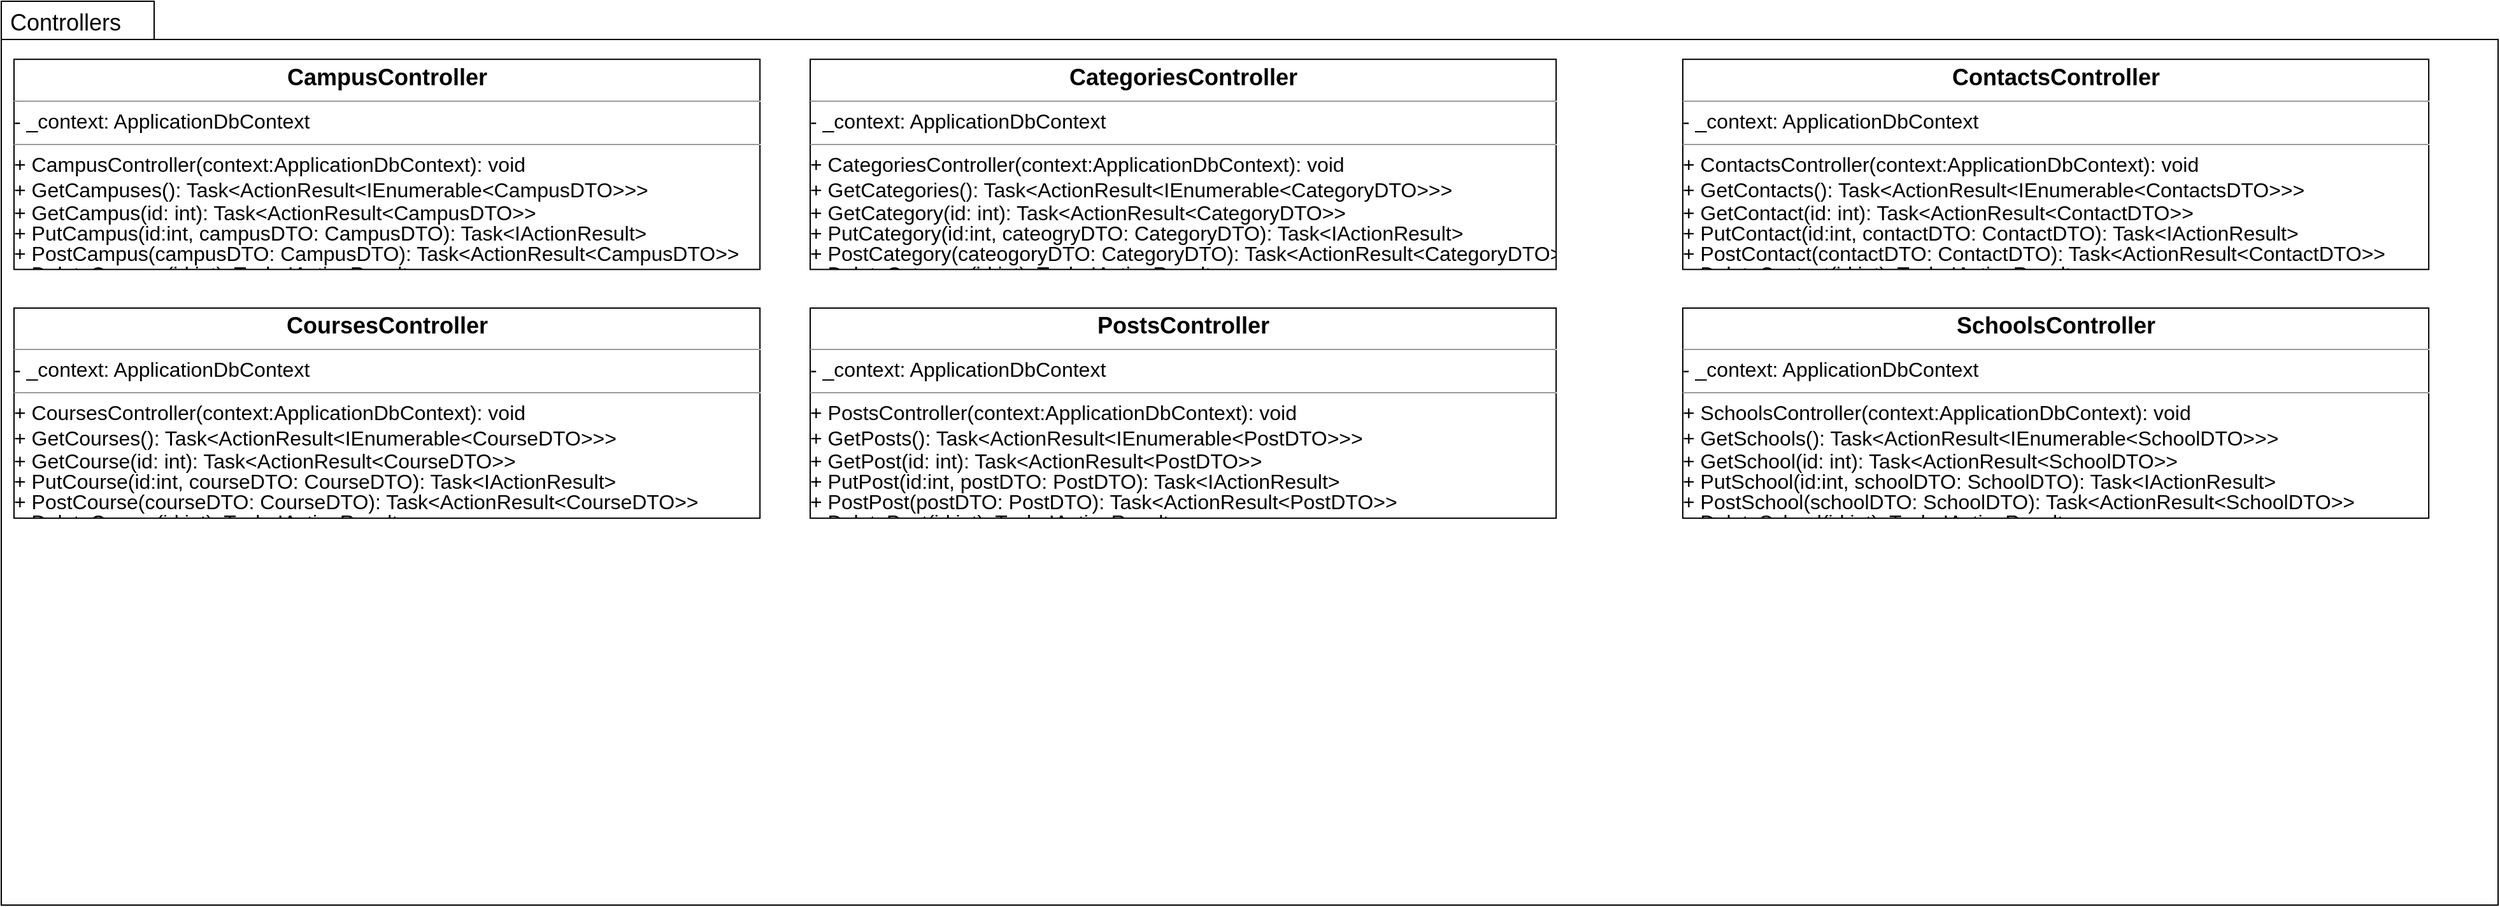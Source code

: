 <mxfile version="17.2.4" type="github">
  <diagram id="C5RBs43oDa-KdzZeNtuy" name="Page-1">
    <mxGraphModel dx="2808" dy="3172" grid="1" gridSize="10" guides="1" tooltips="1" connect="1" arrows="1" fold="1" page="1" pageScale="1" pageWidth="827" pageHeight="1169" math="0" shadow="0">
      <root>
        <mxCell id="WIyWlLk6GJQsqaUBKTNV-0" />
        <mxCell id="WIyWlLk6GJQsqaUBKTNV-1" parent="WIyWlLk6GJQsqaUBKTNV-0" />
        <mxCell id="4j7_rOV1OPiqbK45I4t4-2" value="" style="group" vertex="1" connectable="0" parent="WIyWlLk6GJQsqaUBKTNV-1">
          <mxGeometry x="20" y="30" width="1960" height="710" as="geometry" />
        </mxCell>
        <mxCell id="4j7_rOV1OPiqbK45I4t4-0" value="" style="shape=folder;fontStyle=1;spacingTop=10;tabWidth=120;tabHeight=30;tabPosition=left;html=1;" vertex="1" parent="4j7_rOV1OPiqbK45I4t4-2">
          <mxGeometry width="1960" height="710" as="geometry" />
        </mxCell>
        <mxCell id="4j7_rOV1OPiqbK45I4t4-1" value="&lt;font style=&quot;font-size: 18px&quot;&gt;Controllers&lt;/font&gt;" style="text;html=1;align=center;verticalAlign=middle;resizable=0;points=[];autosize=1;strokeColor=none;fillColor=none;" vertex="1" parent="4j7_rOV1OPiqbK45I4t4-2">
          <mxGeometry y="6.514" width="100" height="20" as="geometry" />
        </mxCell>
        <mxCell id="4j7_rOV1OPiqbK45I4t4-3" value="&lt;p style=&quot;margin: 0px ; margin-top: 4px ; text-align: center&quot;&gt;&lt;b&gt;&lt;font style=&quot;font-size: 18px&quot;&gt;CampusController&lt;/font&gt;&lt;/b&gt;&lt;/p&gt;&lt;hr size=&quot;1&quot;&gt;&lt;font size=&quot;3&quot;&gt;- _context: ApplicationDbContext&lt;/font&gt;&lt;div style=&quot;height: 2px&quot;&gt;&lt;/div&gt;&lt;hr size=&quot;1&quot;&gt;&lt;div style=&quot;height: 2px&quot;&gt;&lt;font size=&quot;3&quot;&gt;+ CampusController(context:ApplicationDbContext): void&lt;/font&gt;&lt;/div&gt;&lt;div style=&quot;height: 2px&quot;&gt;&lt;font size=&quot;3&quot;&gt;&lt;br&gt;&lt;/font&gt;&lt;/div&gt;&lt;div style=&quot;height: 2px&quot;&gt;&lt;font size=&quot;3&quot;&gt;&lt;br&gt;&lt;/font&gt;&lt;/div&gt;&lt;div style=&quot;height: 2px&quot;&gt;&lt;font size=&quot;3&quot;&gt;&lt;br&gt;&lt;/font&gt;&lt;/div&gt;&lt;div style=&quot;height: 2px&quot;&gt;&lt;font size=&quot;3&quot;&gt;&lt;br&gt;&lt;/font&gt;&lt;/div&gt;&lt;div style=&quot;height: 2px&quot;&gt;&lt;font size=&quot;3&quot;&gt;&lt;br&gt;&lt;/font&gt;&lt;/div&gt;&lt;div style=&quot;height: 2px&quot;&gt;&lt;font size=&quot;3&quot;&gt;&lt;br&gt;&lt;/font&gt;&lt;/div&gt;&lt;div style=&quot;height: 2px&quot;&gt;&lt;font size=&quot;3&quot;&gt;&lt;br&gt;&lt;/font&gt;&lt;/div&gt;&lt;div style=&quot;height: 2px&quot;&gt;&lt;font size=&quot;3&quot;&gt;&lt;br&gt;&lt;/font&gt;&lt;/div&gt;&lt;div style=&quot;height: 2px&quot;&gt;&lt;font size=&quot;3&quot;&gt;&lt;br&gt;&lt;/font&gt;&lt;/div&gt;&lt;div style=&quot;height: 2px&quot;&gt;&lt;font size=&quot;3&quot;&gt;+ GetCampuses(): Task&amp;lt;ActionResult&amp;lt;IEnumerable&amp;lt;CampusDTO&amp;gt;&amp;gt;&amp;gt;&lt;/font&gt;&lt;/div&gt;&lt;div style=&quot;height: 2px&quot;&gt;&lt;font size=&quot;3&quot;&gt;&lt;br&gt;&lt;/font&gt;&lt;/div&gt;&lt;div style=&quot;height: 2px&quot;&gt;&lt;font size=&quot;3&quot;&gt;&lt;br&gt;&lt;/font&gt;&lt;/div&gt;&lt;div style=&quot;height: 2px&quot;&gt;&lt;font size=&quot;3&quot;&gt;&lt;br&gt;&lt;/font&gt;&lt;/div&gt;&lt;div style=&quot;height: 2px&quot;&gt;&lt;font size=&quot;3&quot;&gt;&lt;br&gt;&lt;/font&gt;&lt;/div&gt;&lt;div style=&quot;height: 2px&quot;&gt;&lt;font size=&quot;3&quot;&gt;&lt;br&gt;&lt;/font&gt;&lt;/div&gt;&lt;div style=&quot;height: 2px&quot;&gt;&lt;font size=&quot;3&quot;&gt;&lt;br&gt;&lt;/font&gt;&lt;/div&gt;&lt;div style=&quot;height: 2px&quot;&gt;&lt;font size=&quot;3&quot;&gt;&lt;br&gt;&lt;/font&gt;&lt;/div&gt;&lt;div style=&quot;height: 2px&quot;&gt;&lt;font size=&quot;3&quot;&gt;&lt;br&gt;&lt;/font&gt;&lt;/div&gt;&lt;div style=&quot;height: 2px&quot;&gt;&lt;font size=&quot;3&quot;&gt;+ GetCampus(id: int): Task&amp;lt;ActionResult&amp;lt;CampusDTO&amp;gt;&amp;gt;&lt;/font&gt;&lt;/div&gt;&lt;div style=&quot;height: 2px&quot;&gt;&lt;font size=&quot;3&quot;&gt;&lt;br&gt;&lt;/font&gt;&lt;/div&gt;&lt;div style=&quot;height: 2px&quot;&gt;&lt;font size=&quot;3&quot;&gt;&lt;br&gt;&lt;/font&gt;&lt;/div&gt;&lt;div style=&quot;height: 2px&quot;&gt;&lt;font size=&quot;3&quot;&gt;&lt;br&gt;&lt;/font&gt;&lt;/div&gt;&lt;div style=&quot;height: 2px&quot;&gt;&lt;font size=&quot;3&quot;&gt;&lt;br&gt;&lt;/font&gt;&lt;/div&gt;&lt;div style=&quot;height: 2px&quot;&gt;&lt;font size=&quot;3&quot;&gt;&lt;br&gt;&lt;/font&gt;&lt;/div&gt;&lt;div style=&quot;height: 2px&quot;&gt;&lt;font size=&quot;3&quot;&gt;&lt;br&gt;&lt;/font&gt;&lt;/div&gt;&lt;div style=&quot;height: 2px&quot;&gt;&lt;font size=&quot;3&quot;&gt;&lt;br&gt;&lt;/font&gt;&lt;/div&gt;&lt;div style=&quot;height: 2px&quot;&gt;&lt;font size=&quot;3&quot;&gt;+ PutCampus(id:int, campusDTO: CampusDTO): Task&amp;lt;IActionResult&amp;gt;&lt;/font&gt;&lt;/div&gt;&lt;div style=&quot;height: 2px&quot;&gt;&lt;font size=&quot;3&quot;&gt;&lt;br&gt;&lt;/font&gt;&lt;/div&gt;&lt;div style=&quot;height: 2px&quot;&gt;&lt;font size=&quot;3&quot;&gt;&lt;br&gt;&lt;/font&gt;&lt;/div&gt;&lt;div style=&quot;height: 2px&quot;&gt;&lt;font size=&quot;3&quot;&gt;&lt;br&gt;&lt;/font&gt;&lt;/div&gt;&lt;div style=&quot;height: 2px&quot;&gt;&lt;font size=&quot;3&quot;&gt;&lt;br&gt;&lt;/font&gt;&lt;/div&gt;&lt;div style=&quot;height: 2px&quot;&gt;&lt;font size=&quot;3&quot;&gt;&lt;br&gt;&lt;/font&gt;&lt;/div&gt;&lt;div style=&quot;height: 2px&quot;&gt;&lt;font size=&quot;3&quot;&gt;&lt;br&gt;&lt;/font&gt;&lt;/div&gt;&lt;div style=&quot;height: 2px&quot;&gt;&lt;font size=&quot;3&quot;&gt;&lt;br&gt;&lt;/font&gt;&lt;/div&gt;&lt;div style=&quot;height: 2px&quot;&gt;&lt;font size=&quot;3&quot;&gt;+ PostCampus(campusDTO: CampusDTO): Task&amp;lt;ActionResult&amp;lt;CampusDTO&amp;gt;&amp;gt;&lt;/font&gt;&lt;/div&gt;&lt;div style=&quot;height: 2px&quot;&gt;&lt;font size=&quot;3&quot;&gt;&lt;br&gt;&lt;/font&gt;&lt;/div&gt;&lt;div style=&quot;height: 2px&quot;&gt;&lt;font size=&quot;3&quot;&gt;&lt;br&gt;&lt;/font&gt;&lt;/div&gt;&lt;div style=&quot;height: 2px&quot;&gt;&lt;font size=&quot;3&quot;&gt;&lt;br&gt;&lt;/font&gt;&lt;/div&gt;&lt;div style=&quot;height: 2px&quot;&gt;&lt;font size=&quot;3&quot;&gt;&lt;br&gt;&lt;/font&gt;&lt;/div&gt;&lt;div style=&quot;height: 2px&quot;&gt;&lt;font size=&quot;3&quot;&gt;&lt;br&gt;&lt;/font&gt;&lt;/div&gt;&lt;div style=&quot;height: 2px&quot;&gt;&lt;font size=&quot;3&quot;&gt;&lt;br&gt;&lt;/font&gt;&lt;/div&gt;&lt;div style=&quot;height: 2px&quot;&gt;&lt;font size=&quot;3&quot;&gt;&lt;br&gt;&lt;/font&gt;&lt;/div&gt;&lt;div style=&quot;height: 2px&quot;&gt;&lt;font size=&quot;3&quot;&gt;+ DeleteCampus(id:int): Task&amp;lt;IActionResult&amp;gt;&lt;/font&gt;&lt;/div&gt;&lt;div style=&quot;height: 2px&quot;&gt;&lt;font size=&quot;3&quot;&gt;&lt;br&gt;&lt;/font&gt;&lt;/div&gt;&lt;div style=&quot;height: 2px&quot;&gt;&lt;font size=&quot;3&quot;&gt;&lt;br&gt;&lt;/font&gt;&lt;/div&gt;&lt;div style=&quot;height: 2px&quot;&gt;&lt;font size=&quot;3&quot;&gt;&lt;br&gt;&lt;/font&gt;&lt;/div&gt;&lt;div style=&quot;height: 2px&quot;&gt;&lt;font size=&quot;3&quot;&gt;&lt;br&gt;&lt;/font&gt;&lt;/div&gt;&lt;div style=&quot;height: 2px&quot;&gt;&lt;font size=&quot;3&quot;&gt;&lt;br&gt;&lt;/font&gt;&lt;/div&gt;&lt;div style=&quot;height: 2px&quot;&gt;&lt;font size=&quot;3&quot;&gt;&lt;br&gt;&lt;/font&gt;&lt;/div&gt;&lt;div style=&quot;height: 2px&quot;&gt;&lt;font size=&quot;3&quot;&gt;&lt;br&gt;&lt;/font&gt;&lt;/div&gt;&lt;div style=&quot;height: 2px&quot;&gt;&lt;font size=&quot;3&quot;&gt;&lt;br&gt;&lt;/font&gt;&lt;/div&gt;&lt;div style=&quot;height: 2px&quot;&gt;&lt;font size=&quot;3&quot;&gt;- CampusExists(id: int): bool&lt;/font&gt;&lt;/div&gt;&lt;div style=&quot;height: 2px&quot;&gt;&lt;font size=&quot;3&quot;&gt;&lt;br&gt;&lt;/font&gt;&lt;/div&gt;&lt;div style=&quot;height: 2px&quot;&gt;&lt;font size=&quot;3&quot;&gt;&lt;br&gt;&lt;/font&gt;&lt;/div&gt;&lt;div style=&quot;height: 2px&quot;&gt;&lt;font size=&quot;3&quot;&gt;&lt;br&gt;&lt;/font&gt;&lt;/div&gt;&lt;div style=&quot;height: 2px&quot;&gt;&lt;br&gt;&lt;/div&gt;&lt;div style=&quot;height: 2px&quot;&gt;&lt;br&gt;&lt;/div&gt;&lt;div style=&quot;height: 2px&quot;&gt;&lt;br&gt;&lt;/div&gt;&lt;div style=&quot;height: 2px&quot;&gt;&lt;br&gt;&lt;/div&gt;&lt;div style=&quot;height: 2px&quot;&gt;&lt;br&gt;&lt;/div&gt;&lt;div style=&quot;height: 2px&quot;&gt;&lt;font size=&quot;3&quot;&gt;&lt;br&gt;&lt;/font&gt;&lt;/div&gt;&lt;div style=&quot;height: 2px&quot;&gt;&lt;font size=&quot;3&quot;&gt;- ItemtoDTO(campus: Campus): CampusDTO&lt;/font&gt;&lt;/div&gt;&lt;div style=&quot;height: 2px&quot;&gt;&lt;font size=&quot;3&quot;&gt;&lt;br&gt;&lt;/font&gt;&lt;/div&gt;&lt;div style=&quot;height: 2px&quot;&gt;&lt;font size=&quot;3&quot;&gt;&lt;br&gt;&lt;/font&gt;&lt;/div&gt;&lt;div style=&quot;height: 2px&quot;&gt;&lt;br&gt;&lt;/div&gt;" style="verticalAlign=top;align=left;overflow=fill;fontSize=12;fontFamily=Helvetica;html=1;" vertex="1" parent="4j7_rOV1OPiqbK45I4t4-2">
          <mxGeometry x="10" y="45.596" width="585.57" height="165.072" as="geometry" />
        </mxCell>
        <mxCell id="4j7_rOV1OPiqbK45I4t4-5" value="&lt;p style=&quot;margin: 0px ; margin-top: 4px ; text-align: center&quot;&gt;&lt;b&gt;&lt;font style=&quot;font-size: 18px&quot;&gt;CategoriesController&lt;/font&gt;&lt;/b&gt;&lt;/p&gt;&lt;hr size=&quot;1&quot;&gt;&lt;font size=&quot;3&quot;&gt;- _context: ApplicationDbContext&lt;/font&gt;&lt;div style=&quot;height: 2px&quot;&gt;&lt;/div&gt;&lt;hr size=&quot;1&quot;&gt;&lt;div style=&quot;height: 2px&quot;&gt;&lt;font size=&quot;3&quot;&gt;+ CategoriesController(context:ApplicationDbContext): void&lt;/font&gt;&lt;/div&gt;&lt;div style=&quot;height: 2px&quot;&gt;&lt;font size=&quot;3&quot;&gt;&lt;br&gt;&lt;/font&gt;&lt;/div&gt;&lt;div style=&quot;height: 2px&quot;&gt;&lt;font size=&quot;3&quot;&gt;&lt;br&gt;&lt;/font&gt;&lt;/div&gt;&lt;div style=&quot;height: 2px&quot;&gt;&lt;font size=&quot;3&quot;&gt;&lt;br&gt;&lt;/font&gt;&lt;/div&gt;&lt;div style=&quot;height: 2px&quot;&gt;&lt;font size=&quot;3&quot;&gt;&lt;br&gt;&lt;/font&gt;&lt;/div&gt;&lt;div style=&quot;height: 2px&quot;&gt;&lt;font size=&quot;3&quot;&gt;&lt;br&gt;&lt;/font&gt;&lt;/div&gt;&lt;div style=&quot;height: 2px&quot;&gt;&lt;font size=&quot;3&quot;&gt;&lt;br&gt;&lt;/font&gt;&lt;/div&gt;&lt;div style=&quot;height: 2px&quot;&gt;&lt;font size=&quot;3&quot;&gt;&lt;br&gt;&lt;/font&gt;&lt;/div&gt;&lt;div style=&quot;height: 2px&quot;&gt;&lt;font size=&quot;3&quot;&gt;&lt;br&gt;&lt;/font&gt;&lt;/div&gt;&lt;div style=&quot;height: 2px&quot;&gt;&lt;font size=&quot;3&quot;&gt;&lt;br&gt;&lt;/font&gt;&lt;/div&gt;&lt;div style=&quot;height: 2px&quot;&gt;&lt;font size=&quot;3&quot;&gt;+ GetCategories(): Task&amp;lt;ActionResult&amp;lt;IEnumerable&amp;lt;CategoryDTO&amp;gt;&amp;gt;&amp;gt;&lt;/font&gt;&lt;/div&gt;&lt;div style=&quot;height: 2px&quot;&gt;&lt;font size=&quot;3&quot;&gt;&lt;br&gt;&lt;/font&gt;&lt;/div&gt;&lt;div style=&quot;height: 2px&quot;&gt;&lt;font size=&quot;3&quot;&gt;&lt;br&gt;&lt;/font&gt;&lt;/div&gt;&lt;div style=&quot;height: 2px&quot;&gt;&lt;font size=&quot;3&quot;&gt;&lt;br&gt;&lt;/font&gt;&lt;/div&gt;&lt;div style=&quot;height: 2px&quot;&gt;&lt;font size=&quot;3&quot;&gt;&lt;br&gt;&lt;/font&gt;&lt;/div&gt;&lt;div style=&quot;height: 2px&quot;&gt;&lt;font size=&quot;3&quot;&gt;&lt;br&gt;&lt;/font&gt;&lt;/div&gt;&lt;div style=&quot;height: 2px&quot;&gt;&lt;font size=&quot;3&quot;&gt;&lt;br&gt;&lt;/font&gt;&lt;/div&gt;&lt;div style=&quot;height: 2px&quot;&gt;&lt;font size=&quot;3&quot;&gt;&lt;br&gt;&lt;/font&gt;&lt;/div&gt;&lt;div style=&quot;height: 2px&quot;&gt;&lt;font size=&quot;3&quot;&gt;&lt;br&gt;&lt;/font&gt;&lt;/div&gt;&lt;div style=&quot;height: 2px&quot;&gt;&lt;font size=&quot;3&quot;&gt;+ GetCategory(id: int): Task&amp;lt;ActionResult&amp;lt;CategoryDTO&amp;gt;&amp;gt;&lt;/font&gt;&lt;/div&gt;&lt;div style=&quot;height: 2px&quot;&gt;&lt;font size=&quot;3&quot;&gt;&lt;br&gt;&lt;/font&gt;&lt;/div&gt;&lt;div style=&quot;height: 2px&quot;&gt;&lt;font size=&quot;3&quot;&gt;&lt;br&gt;&lt;/font&gt;&lt;/div&gt;&lt;div style=&quot;height: 2px&quot;&gt;&lt;font size=&quot;3&quot;&gt;&lt;br&gt;&lt;/font&gt;&lt;/div&gt;&lt;div style=&quot;height: 2px&quot;&gt;&lt;font size=&quot;3&quot;&gt;&lt;br&gt;&lt;/font&gt;&lt;/div&gt;&lt;div style=&quot;height: 2px&quot;&gt;&lt;font size=&quot;3&quot;&gt;&lt;br&gt;&lt;/font&gt;&lt;/div&gt;&lt;div style=&quot;height: 2px&quot;&gt;&lt;font size=&quot;3&quot;&gt;&lt;br&gt;&lt;/font&gt;&lt;/div&gt;&lt;div style=&quot;height: 2px&quot;&gt;&lt;font size=&quot;3&quot;&gt;&lt;br&gt;&lt;/font&gt;&lt;/div&gt;&lt;div style=&quot;height: 2px&quot;&gt;&lt;font size=&quot;3&quot;&gt;+ PutCategory(id:int, cateogryDTO: CategoryDTO): Task&amp;lt;IActionResult&amp;gt;&lt;/font&gt;&lt;/div&gt;&lt;div style=&quot;height: 2px&quot;&gt;&lt;font size=&quot;3&quot;&gt;&lt;br&gt;&lt;/font&gt;&lt;/div&gt;&lt;div style=&quot;height: 2px&quot;&gt;&lt;font size=&quot;3&quot;&gt;&lt;br&gt;&lt;/font&gt;&lt;/div&gt;&lt;div style=&quot;height: 2px&quot;&gt;&lt;font size=&quot;3&quot;&gt;&lt;br&gt;&lt;/font&gt;&lt;/div&gt;&lt;div style=&quot;height: 2px&quot;&gt;&lt;font size=&quot;3&quot;&gt;&lt;br&gt;&lt;/font&gt;&lt;/div&gt;&lt;div style=&quot;height: 2px&quot;&gt;&lt;font size=&quot;3&quot;&gt;&lt;br&gt;&lt;/font&gt;&lt;/div&gt;&lt;div style=&quot;height: 2px&quot;&gt;&lt;font size=&quot;3&quot;&gt;&lt;br&gt;&lt;/font&gt;&lt;/div&gt;&lt;div style=&quot;height: 2px&quot;&gt;&lt;font size=&quot;3&quot;&gt;&lt;br&gt;&lt;/font&gt;&lt;/div&gt;&lt;div style=&quot;height: 2px&quot;&gt;&lt;font size=&quot;3&quot;&gt;+ PostCategory(cateogoryDTO: CategoryDTO): Task&amp;lt;ActionResult&amp;lt;CategoryDTO&amp;gt;&amp;gt;&lt;/font&gt;&lt;/div&gt;&lt;div style=&quot;height: 2px&quot;&gt;&lt;font size=&quot;3&quot;&gt;&lt;br&gt;&lt;/font&gt;&lt;/div&gt;&lt;div style=&quot;height: 2px&quot;&gt;&lt;font size=&quot;3&quot;&gt;&lt;br&gt;&lt;/font&gt;&lt;/div&gt;&lt;div style=&quot;height: 2px&quot;&gt;&lt;font size=&quot;3&quot;&gt;&lt;br&gt;&lt;/font&gt;&lt;/div&gt;&lt;div style=&quot;height: 2px&quot;&gt;&lt;font size=&quot;3&quot;&gt;&lt;br&gt;&lt;/font&gt;&lt;/div&gt;&lt;div style=&quot;height: 2px&quot;&gt;&lt;font size=&quot;3&quot;&gt;&lt;br&gt;&lt;/font&gt;&lt;/div&gt;&lt;div style=&quot;height: 2px&quot;&gt;&lt;font size=&quot;3&quot;&gt;&lt;br&gt;&lt;/font&gt;&lt;/div&gt;&lt;div style=&quot;height: 2px&quot;&gt;&lt;font size=&quot;3&quot;&gt;&lt;br&gt;&lt;/font&gt;&lt;/div&gt;&lt;div style=&quot;height: 2px&quot;&gt;&lt;font size=&quot;3&quot;&gt;+ DeleteCategory(id:int): Task&amp;lt;IActionResult&amp;gt;&lt;/font&gt;&lt;/div&gt;&lt;div style=&quot;height: 2px&quot;&gt;&lt;font size=&quot;3&quot;&gt;&lt;br&gt;&lt;/font&gt;&lt;/div&gt;&lt;div style=&quot;height: 2px&quot;&gt;&lt;font size=&quot;3&quot;&gt;&lt;br&gt;&lt;/font&gt;&lt;/div&gt;&lt;div style=&quot;height: 2px&quot;&gt;&lt;font size=&quot;3&quot;&gt;&lt;br&gt;&lt;/font&gt;&lt;/div&gt;&lt;div style=&quot;height: 2px&quot;&gt;&lt;font size=&quot;3&quot;&gt;&lt;br&gt;&lt;/font&gt;&lt;/div&gt;&lt;div style=&quot;height: 2px&quot;&gt;&lt;font size=&quot;3&quot;&gt;&lt;br&gt;&lt;/font&gt;&lt;/div&gt;&lt;div style=&quot;height: 2px&quot;&gt;&lt;font size=&quot;3&quot;&gt;&lt;br&gt;&lt;/font&gt;&lt;/div&gt;&lt;div style=&quot;height: 2px&quot;&gt;&lt;font size=&quot;3&quot;&gt;&lt;br&gt;&lt;/font&gt;&lt;/div&gt;&lt;div style=&quot;height: 2px&quot;&gt;&lt;font size=&quot;3&quot;&gt;&lt;br&gt;&lt;/font&gt;&lt;/div&gt;&lt;div style=&quot;height: 2px&quot;&gt;&lt;font size=&quot;3&quot;&gt;- CategoryExists(id: int): bool&lt;/font&gt;&lt;/div&gt;&lt;div style=&quot;height: 2px&quot;&gt;&lt;font size=&quot;3&quot;&gt;&lt;br&gt;&lt;/font&gt;&lt;/div&gt;&lt;div style=&quot;height: 2px&quot;&gt;&lt;font size=&quot;3&quot;&gt;&lt;br&gt;&lt;/font&gt;&lt;/div&gt;&lt;div style=&quot;height: 2px&quot;&gt;&lt;font size=&quot;3&quot;&gt;&lt;br&gt;&lt;/font&gt;&lt;/div&gt;&lt;div style=&quot;height: 2px&quot;&gt;&lt;br&gt;&lt;/div&gt;&lt;div style=&quot;height: 2px&quot;&gt;&lt;br&gt;&lt;/div&gt;&lt;div style=&quot;height: 2px&quot;&gt;&lt;br&gt;&lt;/div&gt;&lt;div style=&quot;height: 2px&quot;&gt;&lt;br&gt;&lt;/div&gt;&lt;div style=&quot;height: 2px&quot;&gt;&lt;br&gt;&lt;/div&gt;&lt;div style=&quot;height: 2px&quot;&gt;&lt;font size=&quot;3&quot;&gt;&lt;br&gt;&lt;/font&gt;&lt;/div&gt;&lt;div style=&quot;height: 2px&quot;&gt;&lt;font size=&quot;3&quot;&gt;- ItemtoDTO(category: Category): CategoryDTO&lt;/font&gt;&lt;/div&gt;&lt;div style=&quot;height: 2px&quot;&gt;&lt;font size=&quot;3&quot;&gt;&lt;br&gt;&lt;/font&gt;&lt;/div&gt;&lt;div style=&quot;height: 2px&quot;&gt;&lt;font size=&quot;3&quot;&gt;&lt;br&gt;&lt;/font&gt;&lt;/div&gt;&lt;div style=&quot;height: 2px&quot;&gt;&lt;br&gt;&lt;/div&gt;" style="verticalAlign=top;align=left;overflow=fill;fontSize=12;fontFamily=Helvetica;html=1;" vertex="1" parent="4j7_rOV1OPiqbK45I4t4-2">
          <mxGeometry x="635" y="45.596" width="585.57" height="165.072" as="geometry" />
        </mxCell>
        <mxCell id="4j7_rOV1OPiqbK45I4t4-12" value="&lt;p style=&quot;margin: 0px ; margin-top: 4px ; text-align: center&quot;&gt;&lt;b&gt;&lt;font style=&quot;font-size: 18px&quot;&gt;ContactsController&lt;/font&gt;&lt;/b&gt;&lt;/p&gt;&lt;hr size=&quot;1&quot;&gt;&lt;font size=&quot;3&quot;&gt;- _context: ApplicationDbContext&lt;/font&gt;&lt;div style=&quot;height: 2px&quot;&gt;&lt;/div&gt;&lt;hr size=&quot;1&quot;&gt;&lt;div style=&quot;height: 2px&quot;&gt;&lt;font size=&quot;3&quot;&gt;+ ContactsController(context:ApplicationDbContext): void&lt;/font&gt;&lt;/div&gt;&lt;div style=&quot;height: 2px&quot;&gt;&lt;font size=&quot;3&quot;&gt;&lt;br&gt;&lt;/font&gt;&lt;/div&gt;&lt;div style=&quot;height: 2px&quot;&gt;&lt;font size=&quot;3&quot;&gt;&lt;br&gt;&lt;/font&gt;&lt;/div&gt;&lt;div style=&quot;height: 2px&quot;&gt;&lt;font size=&quot;3&quot;&gt;&lt;br&gt;&lt;/font&gt;&lt;/div&gt;&lt;div style=&quot;height: 2px&quot;&gt;&lt;font size=&quot;3&quot;&gt;&lt;br&gt;&lt;/font&gt;&lt;/div&gt;&lt;div style=&quot;height: 2px&quot;&gt;&lt;font size=&quot;3&quot;&gt;&lt;br&gt;&lt;/font&gt;&lt;/div&gt;&lt;div style=&quot;height: 2px&quot;&gt;&lt;font size=&quot;3&quot;&gt;&lt;br&gt;&lt;/font&gt;&lt;/div&gt;&lt;div style=&quot;height: 2px&quot;&gt;&lt;font size=&quot;3&quot;&gt;&lt;br&gt;&lt;/font&gt;&lt;/div&gt;&lt;div style=&quot;height: 2px&quot;&gt;&lt;font size=&quot;3&quot;&gt;&lt;br&gt;&lt;/font&gt;&lt;/div&gt;&lt;div style=&quot;height: 2px&quot;&gt;&lt;font size=&quot;3&quot;&gt;&lt;br&gt;&lt;/font&gt;&lt;/div&gt;&lt;div style=&quot;height: 2px&quot;&gt;&lt;font size=&quot;3&quot;&gt;+ GetContacts(): Task&amp;lt;ActionResult&amp;lt;IEnumerable&amp;lt;ContactsDTO&amp;gt;&amp;gt;&amp;gt;&lt;/font&gt;&lt;/div&gt;&lt;div style=&quot;height: 2px&quot;&gt;&lt;font size=&quot;3&quot;&gt;&lt;br&gt;&lt;/font&gt;&lt;/div&gt;&lt;div style=&quot;height: 2px&quot;&gt;&lt;font size=&quot;3&quot;&gt;&lt;br&gt;&lt;/font&gt;&lt;/div&gt;&lt;div style=&quot;height: 2px&quot;&gt;&lt;font size=&quot;3&quot;&gt;&lt;br&gt;&lt;/font&gt;&lt;/div&gt;&lt;div style=&quot;height: 2px&quot;&gt;&lt;font size=&quot;3&quot;&gt;&lt;br&gt;&lt;/font&gt;&lt;/div&gt;&lt;div style=&quot;height: 2px&quot;&gt;&lt;font size=&quot;3&quot;&gt;&lt;br&gt;&lt;/font&gt;&lt;/div&gt;&lt;div style=&quot;height: 2px&quot;&gt;&lt;font size=&quot;3&quot;&gt;&lt;br&gt;&lt;/font&gt;&lt;/div&gt;&lt;div style=&quot;height: 2px&quot;&gt;&lt;font size=&quot;3&quot;&gt;&lt;br&gt;&lt;/font&gt;&lt;/div&gt;&lt;div style=&quot;height: 2px&quot;&gt;&lt;font size=&quot;3&quot;&gt;&lt;br&gt;&lt;/font&gt;&lt;/div&gt;&lt;div style=&quot;height: 2px&quot;&gt;&lt;font size=&quot;3&quot;&gt;+ GetContact(id: int): Task&amp;lt;ActionResult&amp;lt;ContactDTO&amp;gt;&amp;gt;&lt;/font&gt;&lt;/div&gt;&lt;div style=&quot;height: 2px&quot;&gt;&lt;font size=&quot;3&quot;&gt;&lt;br&gt;&lt;/font&gt;&lt;/div&gt;&lt;div style=&quot;height: 2px&quot;&gt;&lt;font size=&quot;3&quot;&gt;&lt;br&gt;&lt;/font&gt;&lt;/div&gt;&lt;div style=&quot;height: 2px&quot;&gt;&lt;font size=&quot;3&quot;&gt;&lt;br&gt;&lt;/font&gt;&lt;/div&gt;&lt;div style=&quot;height: 2px&quot;&gt;&lt;font size=&quot;3&quot;&gt;&lt;br&gt;&lt;/font&gt;&lt;/div&gt;&lt;div style=&quot;height: 2px&quot;&gt;&lt;font size=&quot;3&quot;&gt;&lt;br&gt;&lt;/font&gt;&lt;/div&gt;&lt;div style=&quot;height: 2px&quot;&gt;&lt;font size=&quot;3&quot;&gt;&lt;br&gt;&lt;/font&gt;&lt;/div&gt;&lt;div style=&quot;height: 2px&quot;&gt;&lt;font size=&quot;3&quot;&gt;&lt;br&gt;&lt;/font&gt;&lt;/div&gt;&lt;div style=&quot;height: 2px&quot;&gt;&lt;font size=&quot;3&quot;&gt;+ PutContact(id:int, contactDTO: ContactDTO): Task&amp;lt;IActionResult&amp;gt;&lt;/font&gt;&lt;/div&gt;&lt;div style=&quot;height: 2px&quot;&gt;&lt;font size=&quot;3&quot;&gt;&lt;br&gt;&lt;/font&gt;&lt;/div&gt;&lt;div style=&quot;height: 2px&quot;&gt;&lt;font size=&quot;3&quot;&gt;&lt;br&gt;&lt;/font&gt;&lt;/div&gt;&lt;div style=&quot;height: 2px&quot;&gt;&lt;font size=&quot;3&quot;&gt;&lt;br&gt;&lt;/font&gt;&lt;/div&gt;&lt;div style=&quot;height: 2px&quot;&gt;&lt;font size=&quot;3&quot;&gt;&lt;br&gt;&lt;/font&gt;&lt;/div&gt;&lt;div style=&quot;height: 2px&quot;&gt;&lt;font size=&quot;3&quot;&gt;&lt;br&gt;&lt;/font&gt;&lt;/div&gt;&lt;div style=&quot;height: 2px&quot;&gt;&lt;font size=&quot;3&quot;&gt;&lt;br&gt;&lt;/font&gt;&lt;/div&gt;&lt;div style=&quot;height: 2px&quot;&gt;&lt;font size=&quot;3&quot;&gt;&lt;br&gt;&lt;/font&gt;&lt;/div&gt;&lt;div style=&quot;height: 2px&quot;&gt;&lt;font size=&quot;3&quot;&gt;+ PostContact(contactDTO: ContactDTO): Task&amp;lt;ActionResult&amp;lt;ContactDTO&amp;gt;&amp;gt;&lt;/font&gt;&lt;/div&gt;&lt;div style=&quot;height: 2px&quot;&gt;&lt;font size=&quot;3&quot;&gt;&lt;br&gt;&lt;/font&gt;&lt;/div&gt;&lt;div style=&quot;height: 2px&quot;&gt;&lt;font size=&quot;3&quot;&gt;&lt;br&gt;&lt;/font&gt;&lt;/div&gt;&lt;div style=&quot;height: 2px&quot;&gt;&lt;font size=&quot;3&quot;&gt;&lt;br&gt;&lt;/font&gt;&lt;/div&gt;&lt;div style=&quot;height: 2px&quot;&gt;&lt;font size=&quot;3&quot;&gt;&lt;br&gt;&lt;/font&gt;&lt;/div&gt;&lt;div style=&quot;height: 2px&quot;&gt;&lt;font size=&quot;3&quot;&gt;&lt;br&gt;&lt;/font&gt;&lt;/div&gt;&lt;div style=&quot;height: 2px&quot;&gt;&lt;font size=&quot;3&quot;&gt;&lt;br&gt;&lt;/font&gt;&lt;/div&gt;&lt;div style=&quot;height: 2px&quot;&gt;&lt;font size=&quot;3&quot;&gt;&lt;br&gt;&lt;/font&gt;&lt;/div&gt;&lt;div style=&quot;height: 2px&quot;&gt;&lt;font size=&quot;3&quot;&gt;+ DeleteContact(id:int): Task&amp;lt;IActionResult&amp;gt;&lt;/font&gt;&lt;/div&gt;&lt;div style=&quot;height: 2px&quot;&gt;&lt;font size=&quot;3&quot;&gt;&lt;br&gt;&lt;/font&gt;&lt;/div&gt;&lt;div style=&quot;height: 2px&quot;&gt;&lt;font size=&quot;3&quot;&gt;&lt;br&gt;&lt;/font&gt;&lt;/div&gt;&lt;div style=&quot;height: 2px&quot;&gt;&lt;font size=&quot;3&quot;&gt;&lt;br&gt;&lt;/font&gt;&lt;/div&gt;&lt;div style=&quot;height: 2px&quot;&gt;&lt;font size=&quot;3&quot;&gt;&lt;br&gt;&lt;/font&gt;&lt;/div&gt;&lt;div style=&quot;height: 2px&quot;&gt;&lt;font size=&quot;3&quot;&gt;&lt;br&gt;&lt;/font&gt;&lt;/div&gt;&lt;div style=&quot;height: 2px&quot;&gt;&lt;font size=&quot;3&quot;&gt;&lt;br&gt;&lt;/font&gt;&lt;/div&gt;&lt;div style=&quot;height: 2px&quot;&gt;&lt;font size=&quot;3&quot;&gt;&lt;br&gt;&lt;/font&gt;&lt;/div&gt;&lt;div style=&quot;height: 2px&quot;&gt;&lt;font size=&quot;3&quot;&gt;&lt;br&gt;&lt;/font&gt;&lt;/div&gt;&lt;div style=&quot;height: 2px&quot;&gt;&lt;font size=&quot;3&quot;&gt;- ContactExists(id: int): bool&lt;/font&gt;&lt;/div&gt;&lt;div style=&quot;height: 2px&quot;&gt;&lt;font size=&quot;3&quot;&gt;&lt;br&gt;&lt;/font&gt;&lt;/div&gt;&lt;div style=&quot;height: 2px&quot;&gt;&lt;font size=&quot;3&quot;&gt;&lt;br&gt;&lt;/font&gt;&lt;/div&gt;&lt;div style=&quot;height: 2px&quot;&gt;&lt;font size=&quot;3&quot;&gt;&lt;br&gt;&lt;/font&gt;&lt;/div&gt;&lt;div style=&quot;height: 2px&quot;&gt;&lt;br&gt;&lt;/div&gt;&lt;div style=&quot;height: 2px&quot;&gt;&lt;br&gt;&lt;/div&gt;&lt;div style=&quot;height: 2px&quot;&gt;&lt;br&gt;&lt;/div&gt;&lt;div style=&quot;height: 2px&quot;&gt;&lt;br&gt;&lt;/div&gt;&lt;div style=&quot;height: 2px&quot;&gt;&lt;br&gt;&lt;/div&gt;&lt;div style=&quot;height: 2px&quot;&gt;&lt;font size=&quot;3&quot;&gt;&lt;br&gt;&lt;/font&gt;&lt;/div&gt;&lt;div style=&quot;height: 2px&quot;&gt;&lt;font size=&quot;3&quot;&gt;- ItemtoDTO(contact: Contact): ContactDTO&lt;/font&gt;&lt;/div&gt;&lt;div style=&quot;height: 2px&quot;&gt;&lt;font size=&quot;3&quot;&gt;&lt;br&gt;&lt;/font&gt;&lt;/div&gt;&lt;div style=&quot;height: 2px&quot;&gt;&lt;font size=&quot;3&quot;&gt;&lt;br&gt;&lt;/font&gt;&lt;/div&gt;&lt;div style=&quot;height: 2px&quot;&gt;&lt;br&gt;&lt;/div&gt;" style="verticalAlign=top;align=left;overflow=fill;fontSize=12;fontFamily=Helvetica;html=1;" vertex="1" parent="4j7_rOV1OPiqbK45I4t4-2">
          <mxGeometry x="1320" y="45.596" width="585.57" height="165.072" as="geometry" />
        </mxCell>
        <mxCell id="4j7_rOV1OPiqbK45I4t4-13" value="&lt;p style=&quot;margin: 0px ; margin-top: 4px ; text-align: center&quot;&gt;&lt;b&gt;&lt;font style=&quot;font-size: 18px&quot;&gt;CoursesController&lt;/font&gt;&lt;/b&gt;&lt;/p&gt;&lt;hr size=&quot;1&quot;&gt;&lt;font size=&quot;3&quot;&gt;- _context: ApplicationDbContext&lt;/font&gt;&lt;div style=&quot;height: 2px&quot;&gt;&lt;/div&gt;&lt;hr size=&quot;1&quot;&gt;&lt;div style=&quot;height: 2px&quot;&gt;&lt;font size=&quot;3&quot;&gt;+ CoursesController(context:ApplicationDbContext): void&lt;/font&gt;&lt;/div&gt;&lt;div style=&quot;height: 2px&quot;&gt;&lt;font size=&quot;3&quot;&gt;&lt;br&gt;&lt;/font&gt;&lt;/div&gt;&lt;div style=&quot;height: 2px&quot;&gt;&lt;font size=&quot;3&quot;&gt;&lt;br&gt;&lt;/font&gt;&lt;/div&gt;&lt;div style=&quot;height: 2px&quot;&gt;&lt;font size=&quot;3&quot;&gt;&lt;br&gt;&lt;/font&gt;&lt;/div&gt;&lt;div style=&quot;height: 2px&quot;&gt;&lt;font size=&quot;3&quot;&gt;&lt;br&gt;&lt;/font&gt;&lt;/div&gt;&lt;div style=&quot;height: 2px&quot;&gt;&lt;font size=&quot;3&quot;&gt;&lt;br&gt;&lt;/font&gt;&lt;/div&gt;&lt;div style=&quot;height: 2px&quot;&gt;&lt;font size=&quot;3&quot;&gt;&lt;br&gt;&lt;/font&gt;&lt;/div&gt;&lt;div style=&quot;height: 2px&quot;&gt;&lt;font size=&quot;3&quot;&gt;&lt;br&gt;&lt;/font&gt;&lt;/div&gt;&lt;div style=&quot;height: 2px&quot;&gt;&lt;font size=&quot;3&quot;&gt;&lt;br&gt;&lt;/font&gt;&lt;/div&gt;&lt;div style=&quot;height: 2px&quot;&gt;&lt;font size=&quot;3&quot;&gt;&lt;br&gt;&lt;/font&gt;&lt;/div&gt;&lt;div style=&quot;height: 2px&quot;&gt;&lt;font size=&quot;3&quot;&gt;+ GetCourses(): Task&amp;lt;ActionResult&amp;lt;IEnumerable&amp;lt;CourseDTO&amp;gt;&amp;gt;&amp;gt;&lt;/font&gt;&lt;/div&gt;&lt;div style=&quot;height: 2px&quot;&gt;&lt;font size=&quot;3&quot;&gt;&lt;br&gt;&lt;/font&gt;&lt;/div&gt;&lt;div style=&quot;height: 2px&quot;&gt;&lt;font size=&quot;3&quot;&gt;&lt;br&gt;&lt;/font&gt;&lt;/div&gt;&lt;div style=&quot;height: 2px&quot;&gt;&lt;font size=&quot;3&quot;&gt;&lt;br&gt;&lt;/font&gt;&lt;/div&gt;&lt;div style=&quot;height: 2px&quot;&gt;&lt;font size=&quot;3&quot;&gt;&lt;br&gt;&lt;/font&gt;&lt;/div&gt;&lt;div style=&quot;height: 2px&quot;&gt;&lt;font size=&quot;3&quot;&gt;&lt;br&gt;&lt;/font&gt;&lt;/div&gt;&lt;div style=&quot;height: 2px&quot;&gt;&lt;font size=&quot;3&quot;&gt;&lt;br&gt;&lt;/font&gt;&lt;/div&gt;&lt;div style=&quot;height: 2px&quot;&gt;&lt;font size=&quot;3&quot;&gt;&lt;br&gt;&lt;/font&gt;&lt;/div&gt;&lt;div style=&quot;height: 2px&quot;&gt;&lt;font size=&quot;3&quot;&gt;&lt;br&gt;&lt;/font&gt;&lt;/div&gt;&lt;div style=&quot;height: 2px&quot;&gt;&lt;font size=&quot;3&quot;&gt;+ GetCourse(id: int): Task&amp;lt;ActionResult&amp;lt;CourseDTO&amp;gt;&amp;gt;&lt;/font&gt;&lt;/div&gt;&lt;div style=&quot;height: 2px&quot;&gt;&lt;font size=&quot;3&quot;&gt;&lt;br&gt;&lt;/font&gt;&lt;/div&gt;&lt;div style=&quot;height: 2px&quot;&gt;&lt;font size=&quot;3&quot;&gt;&lt;br&gt;&lt;/font&gt;&lt;/div&gt;&lt;div style=&quot;height: 2px&quot;&gt;&lt;font size=&quot;3&quot;&gt;&lt;br&gt;&lt;/font&gt;&lt;/div&gt;&lt;div style=&quot;height: 2px&quot;&gt;&lt;font size=&quot;3&quot;&gt;&lt;br&gt;&lt;/font&gt;&lt;/div&gt;&lt;div style=&quot;height: 2px&quot;&gt;&lt;font size=&quot;3&quot;&gt;&lt;br&gt;&lt;/font&gt;&lt;/div&gt;&lt;div style=&quot;height: 2px&quot;&gt;&lt;font size=&quot;3&quot;&gt;&lt;br&gt;&lt;/font&gt;&lt;/div&gt;&lt;div style=&quot;height: 2px&quot;&gt;&lt;font size=&quot;3&quot;&gt;&lt;br&gt;&lt;/font&gt;&lt;/div&gt;&lt;div style=&quot;height: 2px&quot;&gt;&lt;font size=&quot;3&quot;&gt;+ PutCourse(id:int, courseDTO: CourseDTO): Task&amp;lt;IActionResult&amp;gt;&lt;/font&gt;&lt;/div&gt;&lt;div style=&quot;height: 2px&quot;&gt;&lt;font size=&quot;3&quot;&gt;&lt;br&gt;&lt;/font&gt;&lt;/div&gt;&lt;div style=&quot;height: 2px&quot;&gt;&lt;font size=&quot;3&quot;&gt;&lt;br&gt;&lt;/font&gt;&lt;/div&gt;&lt;div style=&quot;height: 2px&quot;&gt;&lt;font size=&quot;3&quot;&gt;&lt;br&gt;&lt;/font&gt;&lt;/div&gt;&lt;div style=&quot;height: 2px&quot;&gt;&lt;font size=&quot;3&quot;&gt;&lt;br&gt;&lt;/font&gt;&lt;/div&gt;&lt;div style=&quot;height: 2px&quot;&gt;&lt;font size=&quot;3&quot;&gt;&lt;br&gt;&lt;/font&gt;&lt;/div&gt;&lt;div style=&quot;height: 2px&quot;&gt;&lt;font size=&quot;3&quot;&gt;&lt;br&gt;&lt;/font&gt;&lt;/div&gt;&lt;div style=&quot;height: 2px&quot;&gt;&lt;font size=&quot;3&quot;&gt;&lt;br&gt;&lt;/font&gt;&lt;/div&gt;&lt;div style=&quot;height: 2px&quot;&gt;&lt;font size=&quot;3&quot;&gt;+ PostCourse(courseDTO: CourseDTO): Task&amp;lt;ActionResult&amp;lt;CourseDTO&amp;gt;&amp;gt;&lt;/font&gt;&lt;/div&gt;&lt;div style=&quot;height: 2px&quot;&gt;&lt;font size=&quot;3&quot;&gt;&lt;br&gt;&lt;/font&gt;&lt;/div&gt;&lt;div style=&quot;height: 2px&quot;&gt;&lt;font size=&quot;3&quot;&gt;&lt;br&gt;&lt;/font&gt;&lt;/div&gt;&lt;div style=&quot;height: 2px&quot;&gt;&lt;font size=&quot;3&quot;&gt;&lt;br&gt;&lt;/font&gt;&lt;/div&gt;&lt;div style=&quot;height: 2px&quot;&gt;&lt;font size=&quot;3&quot;&gt;&lt;br&gt;&lt;/font&gt;&lt;/div&gt;&lt;div style=&quot;height: 2px&quot;&gt;&lt;font size=&quot;3&quot;&gt;&lt;br&gt;&lt;/font&gt;&lt;/div&gt;&lt;div style=&quot;height: 2px&quot;&gt;&lt;font size=&quot;3&quot;&gt;&lt;br&gt;&lt;/font&gt;&lt;/div&gt;&lt;div style=&quot;height: 2px&quot;&gt;&lt;font size=&quot;3&quot;&gt;&lt;br&gt;&lt;/font&gt;&lt;/div&gt;&lt;div style=&quot;height: 2px&quot;&gt;&lt;font size=&quot;3&quot;&gt;+ DeleteCourse(id:int): Task&amp;lt;IActionResult&amp;gt;&lt;/font&gt;&lt;/div&gt;&lt;div style=&quot;height: 2px&quot;&gt;&lt;font size=&quot;3&quot;&gt;&lt;br&gt;&lt;/font&gt;&lt;/div&gt;&lt;div style=&quot;height: 2px&quot;&gt;&lt;font size=&quot;3&quot;&gt;&lt;br&gt;&lt;/font&gt;&lt;/div&gt;&lt;div style=&quot;height: 2px&quot;&gt;&lt;font size=&quot;3&quot;&gt;&lt;br&gt;&lt;/font&gt;&lt;/div&gt;&lt;div style=&quot;height: 2px&quot;&gt;&lt;font size=&quot;3&quot;&gt;&lt;br&gt;&lt;/font&gt;&lt;/div&gt;&lt;div style=&quot;height: 2px&quot;&gt;&lt;font size=&quot;3&quot;&gt;&lt;br&gt;&lt;/font&gt;&lt;/div&gt;&lt;div style=&quot;height: 2px&quot;&gt;&lt;font size=&quot;3&quot;&gt;&lt;br&gt;&lt;/font&gt;&lt;/div&gt;&lt;div style=&quot;height: 2px&quot;&gt;&lt;font size=&quot;3&quot;&gt;&lt;br&gt;&lt;/font&gt;&lt;/div&gt;&lt;div style=&quot;height: 2px&quot;&gt;&lt;font size=&quot;3&quot;&gt;&lt;br&gt;&lt;/font&gt;&lt;/div&gt;&lt;div style=&quot;height: 2px&quot;&gt;&lt;font size=&quot;3&quot;&gt;- CourseExists(id: int): bool&lt;/font&gt;&lt;/div&gt;&lt;div style=&quot;height: 2px&quot;&gt;&lt;font size=&quot;3&quot;&gt;&lt;br&gt;&lt;/font&gt;&lt;/div&gt;&lt;div style=&quot;height: 2px&quot;&gt;&lt;font size=&quot;3&quot;&gt;&lt;br&gt;&lt;/font&gt;&lt;/div&gt;&lt;div style=&quot;height: 2px&quot;&gt;&lt;font size=&quot;3&quot;&gt;&lt;br&gt;&lt;/font&gt;&lt;/div&gt;&lt;div style=&quot;height: 2px&quot;&gt;&lt;br&gt;&lt;/div&gt;&lt;div style=&quot;height: 2px&quot;&gt;&lt;br&gt;&lt;/div&gt;&lt;div style=&quot;height: 2px&quot;&gt;&lt;br&gt;&lt;/div&gt;&lt;div style=&quot;height: 2px&quot;&gt;&lt;br&gt;&lt;/div&gt;&lt;div style=&quot;height: 2px&quot;&gt;&lt;br&gt;&lt;/div&gt;&lt;div style=&quot;height: 2px&quot;&gt;&lt;font size=&quot;3&quot;&gt;&lt;br&gt;&lt;/font&gt;&lt;/div&gt;&lt;div style=&quot;height: 2px&quot;&gt;&lt;font size=&quot;3&quot;&gt;- ItemtoDTO(course: Course): CourseDTO&lt;/font&gt;&lt;/div&gt;&lt;div style=&quot;height: 2px&quot;&gt;&lt;font size=&quot;3&quot;&gt;&lt;br&gt;&lt;/font&gt;&lt;/div&gt;&lt;div style=&quot;height: 2px&quot;&gt;&lt;font size=&quot;3&quot;&gt;&lt;br&gt;&lt;/font&gt;&lt;/div&gt;&lt;div style=&quot;height: 2px&quot;&gt;&lt;br&gt;&lt;/div&gt;" style="verticalAlign=top;align=left;overflow=fill;fontSize=12;fontFamily=Helvetica;html=1;" vertex="1" parent="4j7_rOV1OPiqbK45I4t4-2">
          <mxGeometry x="10" y="241.009" width="585.57" height="165.072" as="geometry" />
        </mxCell>
        <mxCell id="4j7_rOV1OPiqbK45I4t4-14" value="&lt;p style=&quot;margin: 0px ; margin-top: 4px ; text-align: center&quot;&gt;&lt;b&gt;&lt;font style=&quot;font-size: 18px&quot;&gt;PostsController&lt;/font&gt;&lt;/b&gt;&lt;/p&gt;&lt;hr size=&quot;1&quot;&gt;&lt;font size=&quot;3&quot;&gt;- _context: ApplicationDbContext&lt;/font&gt;&lt;div style=&quot;height: 2px&quot;&gt;&lt;/div&gt;&lt;hr size=&quot;1&quot;&gt;&lt;div style=&quot;height: 2px&quot;&gt;&lt;font size=&quot;3&quot;&gt;+ PostsController(context:ApplicationDbContext): void&lt;/font&gt;&lt;/div&gt;&lt;div style=&quot;height: 2px&quot;&gt;&lt;font size=&quot;3&quot;&gt;&lt;br&gt;&lt;/font&gt;&lt;/div&gt;&lt;div style=&quot;height: 2px&quot;&gt;&lt;font size=&quot;3&quot;&gt;&lt;br&gt;&lt;/font&gt;&lt;/div&gt;&lt;div style=&quot;height: 2px&quot;&gt;&lt;font size=&quot;3&quot;&gt;&lt;br&gt;&lt;/font&gt;&lt;/div&gt;&lt;div style=&quot;height: 2px&quot;&gt;&lt;font size=&quot;3&quot;&gt;&lt;br&gt;&lt;/font&gt;&lt;/div&gt;&lt;div style=&quot;height: 2px&quot;&gt;&lt;font size=&quot;3&quot;&gt;&lt;br&gt;&lt;/font&gt;&lt;/div&gt;&lt;div style=&quot;height: 2px&quot;&gt;&lt;font size=&quot;3&quot;&gt;&lt;br&gt;&lt;/font&gt;&lt;/div&gt;&lt;div style=&quot;height: 2px&quot;&gt;&lt;font size=&quot;3&quot;&gt;&lt;br&gt;&lt;/font&gt;&lt;/div&gt;&lt;div style=&quot;height: 2px&quot;&gt;&lt;font size=&quot;3&quot;&gt;&lt;br&gt;&lt;/font&gt;&lt;/div&gt;&lt;div style=&quot;height: 2px&quot;&gt;&lt;font size=&quot;3&quot;&gt;&lt;br&gt;&lt;/font&gt;&lt;/div&gt;&lt;div style=&quot;height: 2px&quot;&gt;&lt;font size=&quot;3&quot;&gt;+ GetPosts(): Task&amp;lt;ActionResult&amp;lt;IEnumerable&amp;lt;PostDTO&amp;gt;&amp;gt;&amp;gt;&lt;/font&gt;&lt;/div&gt;&lt;div style=&quot;height: 2px&quot;&gt;&lt;font size=&quot;3&quot;&gt;&lt;br&gt;&lt;/font&gt;&lt;/div&gt;&lt;div style=&quot;height: 2px&quot;&gt;&lt;font size=&quot;3&quot;&gt;&lt;br&gt;&lt;/font&gt;&lt;/div&gt;&lt;div style=&quot;height: 2px&quot;&gt;&lt;font size=&quot;3&quot;&gt;&lt;br&gt;&lt;/font&gt;&lt;/div&gt;&lt;div style=&quot;height: 2px&quot;&gt;&lt;font size=&quot;3&quot;&gt;&lt;br&gt;&lt;/font&gt;&lt;/div&gt;&lt;div style=&quot;height: 2px&quot;&gt;&lt;font size=&quot;3&quot;&gt;&lt;br&gt;&lt;/font&gt;&lt;/div&gt;&lt;div style=&quot;height: 2px&quot;&gt;&lt;font size=&quot;3&quot;&gt;&lt;br&gt;&lt;/font&gt;&lt;/div&gt;&lt;div style=&quot;height: 2px&quot;&gt;&lt;font size=&quot;3&quot;&gt;&lt;br&gt;&lt;/font&gt;&lt;/div&gt;&lt;div style=&quot;height: 2px&quot;&gt;&lt;font size=&quot;3&quot;&gt;&lt;br&gt;&lt;/font&gt;&lt;/div&gt;&lt;div style=&quot;height: 2px&quot;&gt;&lt;font size=&quot;3&quot;&gt;+ GetPost(id: int): Task&amp;lt;ActionResult&amp;lt;PostDTO&amp;gt;&amp;gt;&lt;/font&gt;&lt;/div&gt;&lt;div style=&quot;height: 2px&quot;&gt;&lt;font size=&quot;3&quot;&gt;&lt;br&gt;&lt;/font&gt;&lt;/div&gt;&lt;div style=&quot;height: 2px&quot;&gt;&lt;font size=&quot;3&quot;&gt;&lt;br&gt;&lt;/font&gt;&lt;/div&gt;&lt;div style=&quot;height: 2px&quot;&gt;&lt;font size=&quot;3&quot;&gt;&lt;br&gt;&lt;/font&gt;&lt;/div&gt;&lt;div style=&quot;height: 2px&quot;&gt;&lt;font size=&quot;3&quot;&gt;&lt;br&gt;&lt;/font&gt;&lt;/div&gt;&lt;div style=&quot;height: 2px&quot;&gt;&lt;font size=&quot;3&quot;&gt;&lt;br&gt;&lt;/font&gt;&lt;/div&gt;&lt;div style=&quot;height: 2px&quot;&gt;&lt;font size=&quot;3&quot;&gt;&lt;br&gt;&lt;/font&gt;&lt;/div&gt;&lt;div style=&quot;height: 2px&quot;&gt;&lt;font size=&quot;3&quot;&gt;&lt;br&gt;&lt;/font&gt;&lt;/div&gt;&lt;div style=&quot;height: 2px&quot;&gt;&lt;font size=&quot;3&quot;&gt;+ PutPost(id:int, postDTO: PostDTO): Task&amp;lt;IActionResult&amp;gt;&lt;/font&gt;&lt;/div&gt;&lt;div style=&quot;height: 2px&quot;&gt;&lt;font size=&quot;3&quot;&gt;&lt;br&gt;&lt;/font&gt;&lt;/div&gt;&lt;div style=&quot;height: 2px&quot;&gt;&lt;font size=&quot;3&quot;&gt;&lt;br&gt;&lt;/font&gt;&lt;/div&gt;&lt;div style=&quot;height: 2px&quot;&gt;&lt;font size=&quot;3&quot;&gt;&lt;br&gt;&lt;/font&gt;&lt;/div&gt;&lt;div style=&quot;height: 2px&quot;&gt;&lt;font size=&quot;3&quot;&gt;&lt;br&gt;&lt;/font&gt;&lt;/div&gt;&lt;div style=&quot;height: 2px&quot;&gt;&lt;font size=&quot;3&quot;&gt;&lt;br&gt;&lt;/font&gt;&lt;/div&gt;&lt;div style=&quot;height: 2px&quot;&gt;&lt;font size=&quot;3&quot;&gt;&lt;br&gt;&lt;/font&gt;&lt;/div&gt;&lt;div style=&quot;height: 2px&quot;&gt;&lt;font size=&quot;3&quot;&gt;&lt;br&gt;&lt;/font&gt;&lt;/div&gt;&lt;div style=&quot;height: 2px&quot;&gt;&lt;font size=&quot;3&quot;&gt;+ PostPost(postDTO: PostDTO): Task&amp;lt;ActionResult&amp;lt;PostDTO&amp;gt;&amp;gt;&lt;/font&gt;&lt;/div&gt;&lt;div style=&quot;height: 2px&quot;&gt;&lt;font size=&quot;3&quot;&gt;&lt;br&gt;&lt;/font&gt;&lt;/div&gt;&lt;div style=&quot;height: 2px&quot;&gt;&lt;font size=&quot;3&quot;&gt;&lt;br&gt;&lt;/font&gt;&lt;/div&gt;&lt;div style=&quot;height: 2px&quot;&gt;&lt;font size=&quot;3&quot;&gt;&lt;br&gt;&lt;/font&gt;&lt;/div&gt;&lt;div style=&quot;height: 2px&quot;&gt;&lt;font size=&quot;3&quot;&gt;&lt;br&gt;&lt;/font&gt;&lt;/div&gt;&lt;div style=&quot;height: 2px&quot;&gt;&lt;font size=&quot;3&quot;&gt;&lt;br&gt;&lt;/font&gt;&lt;/div&gt;&lt;div style=&quot;height: 2px&quot;&gt;&lt;font size=&quot;3&quot;&gt;&lt;br&gt;&lt;/font&gt;&lt;/div&gt;&lt;div style=&quot;height: 2px&quot;&gt;&lt;font size=&quot;3&quot;&gt;&lt;br&gt;&lt;/font&gt;&lt;/div&gt;&lt;div style=&quot;height: 2px&quot;&gt;&lt;font size=&quot;3&quot;&gt;+ DeletePost(id:int): Task&amp;lt;IActionResult&amp;gt;&lt;/font&gt;&lt;/div&gt;&lt;div style=&quot;height: 2px&quot;&gt;&lt;font size=&quot;3&quot;&gt;&lt;br&gt;&lt;/font&gt;&lt;/div&gt;&lt;div style=&quot;height: 2px&quot;&gt;&lt;font size=&quot;3&quot;&gt;&lt;br&gt;&lt;/font&gt;&lt;/div&gt;&lt;div style=&quot;height: 2px&quot;&gt;&lt;font size=&quot;3&quot;&gt;&lt;br&gt;&lt;/font&gt;&lt;/div&gt;&lt;div style=&quot;height: 2px&quot;&gt;&lt;font size=&quot;3&quot;&gt;&lt;br&gt;&lt;/font&gt;&lt;/div&gt;&lt;div style=&quot;height: 2px&quot;&gt;&lt;font size=&quot;3&quot;&gt;&lt;br&gt;&lt;/font&gt;&lt;/div&gt;&lt;div style=&quot;height: 2px&quot;&gt;&lt;font size=&quot;3&quot;&gt;&lt;br&gt;&lt;/font&gt;&lt;/div&gt;&lt;div style=&quot;height: 2px&quot;&gt;&lt;font size=&quot;3&quot;&gt;&lt;br&gt;&lt;/font&gt;&lt;/div&gt;&lt;div style=&quot;height: 2px&quot;&gt;&lt;font size=&quot;3&quot;&gt;&lt;br&gt;&lt;/font&gt;&lt;/div&gt;&lt;div style=&quot;height: 2px&quot;&gt;&lt;font size=&quot;3&quot;&gt;- PostExists(id: int): bool&lt;/font&gt;&lt;/div&gt;&lt;div style=&quot;height: 2px&quot;&gt;&lt;font size=&quot;3&quot;&gt;&lt;br&gt;&lt;/font&gt;&lt;/div&gt;&lt;div style=&quot;height: 2px&quot;&gt;&lt;font size=&quot;3&quot;&gt;&lt;br&gt;&lt;/font&gt;&lt;/div&gt;&lt;div style=&quot;height: 2px&quot;&gt;&lt;font size=&quot;3&quot;&gt;&lt;br&gt;&lt;/font&gt;&lt;/div&gt;&lt;div style=&quot;height: 2px&quot;&gt;&lt;br&gt;&lt;/div&gt;&lt;div style=&quot;height: 2px&quot;&gt;&lt;br&gt;&lt;/div&gt;&lt;div style=&quot;height: 2px&quot;&gt;&lt;br&gt;&lt;/div&gt;&lt;div style=&quot;height: 2px&quot;&gt;&lt;br&gt;&lt;/div&gt;&lt;div style=&quot;height: 2px&quot;&gt;&lt;br&gt;&lt;/div&gt;&lt;div style=&quot;height: 2px&quot;&gt;&lt;font size=&quot;3&quot;&gt;&lt;br&gt;&lt;/font&gt;&lt;/div&gt;&lt;div style=&quot;height: 2px&quot;&gt;&lt;font size=&quot;3&quot;&gt;- ItemtoDTO(post: Post): PostDTO&lt;/font&gt;&lt;/div&gt;&lt;div style=&quot;height: 2px&quot;&gt;&lt;font size=&quot;3&quot;&gt;&lt;br&gt;&lt;/font&gt;&lt;/div&gt;&lt;div style=&quot;height: 2px&quot;&gt;&lt;font size=&quot;3&quot;&gt;&lt;br&gt;&lt;/font&gt;&lt;/div&gt;&lt;div style=&quot;height: 2px&quot;&gt;&lt;br&gt;&lt;/div&gt;" style="verticalAlign=top;align=left;overflow=fill;fontSize=12;fontFamily=Helvetica;html=1;" vertex="1" parent="4j7_rOV1OPiqbK45I4t4-2">
          <mxGeometry x="635" y="241.009" width="585.57" height="165.072" as="geometry" />
        </mxCell>
        <mxCell id="4j7_rOV1OPiqbK45I4t4-15" value="&lt;p style=&quot;margin: 0px ; margin-top: 4px ; text-align: center&quot;&gt;&lt;b&gt;&lt;font style=&quot;font-size: 18px&quot;&gt;SchoolsController&lt;/font&gt;&lt;/b&gt;&lt;/p&gt;&lt;hr size=&quot;1&quot;&gt;&lt;font size=&quot;3&quot;&gt;- _context: ApplicationDbContext&lt;/font&gt;&lt;div style=&quot;height: 2px&quot;&gt;&lt;/div&gt;&lt;hr size=&quot;1&quot;&gt;&lt;div style=&quot;height: 2px&quot;&gt;&lt;font size=&quot;3&quot;&gt;+ SchoolsController(context:ApplicationDbContext): void&lt;/font&gt;&lt;/div&gt;&lt;div style=&quot;height: 2px&quot;&gt;&lt;font size=&quot;3&quot;&gt;&lt;br&gt;&lt;/font&gt;&lt;/div&gt;&lt;div style=&quot;height: 2px&quot;&gt;&lt;font size=&quot;3&quot;&gt;&lt;br&gt;&lt;/font&gt;&lt;/div&gt;&lt;div style=&quot;height: 2px&quot;&gt;&lt;font size=&quot;3&quot;&gt;&lt;br&gt;&lt;/font&gt;&lt;/div&gt;&lt;div style=&quot;height: 2px&quot;&gt;&lt;font size=&quot;3&quot;&gt;&lt;br&gt;&lt;/font&gt;&lt;/div&gt;&lt;div style=&quot;height: 2px&quot;&gt;&lt;font size=&quot;3&quot;&gt;&lt;br&gt;&lt;/font&gt;&lt;/div&gt;&lt;div style=&quot;height: 2px&quot;&gt;&lt;font size=&quot;3&quot;&gt;&lt;br&gt;&lt;/font&gt;&lt;/div&gt;&lt;div style=&quot;height: 2px&quot;&gt;&lt;font size=&quot;3&quot;&gt;&lt;br&gt;&lt;/font&gt;&lt;/div&gt;&lt;div style=&quot;height: 2px&quot;&gt;&lt;font size=&quot;3&quot;&gt;&lt;br&gt;&lt;/font&gt;&lt;/div&gt;&lt;div style=&quot;height: 2px&quot;&gt;&lt;font size=&quot;3&quot;&gt;&lt;br&gt;&lt;/font&gt;&lt;/div&gt;&lt;div style=&quot;height: 2px&quot;&gt;&lt;font size=&quot;3&quot;&gt;+ GetSchools(): Task&amp;lt;ActionResult&amp;lt;IEnumerable&amp;lt;SchoolDTO&amp;gt;&amp;gt;&amp;gt;&lt;/font&gt;&lt;/div&gt;&lt;div style=&quot;height: 2px&quot;&gt;&lt;font size=&quot;3&quot;&gt;&lt;br&gt;&lt;/font&gt;&lt;/div&gt;&lt;div style=&quot;height: 2px&quot;&gt;&lt;font size=&quot;3&quot;&gt;&lt;br&gt;&lt;/font&gt;&lt;/div&gt;&lt;div style=&quot;height: 2px&quot;&gt;&lt;font size=&quot;3&quot;&gt;&lt;br&gt;&lt;/font&gt;&lt;/div&gt;&lt;div style=&quot;height: 2px&quot;&gt;&lt;font size=&quot;3&quot;&gt;&lt;br&gt;&lt;/font&gt;&lt;/div&gt;&lt;div style=&quot;height: 2px&quot;&gt;&lt;font size=&quot;3&quot;&gt;&lt;br&gt;&lt;/font&gt;&lt;/div&gt;&lt;div style=&quot;height: 2px&quot;&gt;&lt;font size=&quot;3&quot;&gt;&lt;br&gt;&lt;/font&gt;&lt;/div&gt;&lt;div style=&quot;height: 2px&quot;&gt;&lt;font size=&quot;3&quot;&gt;&lt;br&gt;&lt;/font&gt;&lt;/div&gt;&lt;div style=&quot;height: 2px&quot;&gt;&lt;font size=&quot;3&quot;&gt;&lt;br&gt;&lt;/font&gt;&lt;/div&gt;&lt;div style=&quot;height: 2px&quot;&gt;&lt;font size=&quot;3&quot;&gt;+ GetSchool(id: int): Task&amp;lt;ActionResult&amp;lt;SchoolDTO&amp;gt;&amp;gt;&lt;/font&gt;&lt;/div&gt;&lt;div style=&quot;height: 2px&quot;&gt;&lt;font size=&quot;3&quot;&gt;&lt;br&gt;&lt;/font&gt;&lt;/div&gt;&lt;div style=&quot;height: 2px&quot;&gt;&lt;font size=&quot;3&quot;&gt;&lt;br&gt;&lt;/font&gt;&lt;/div&gt;&lt;div style=&quot;height: 2px&quot;&gt;&lt;font size=&quot;3&quot;&gt;&lt;br&gt;&lt;/font&gt;&lt;/div&gt;&lt;div style=&quot;height: 2px&quot;&gt;&lt;font size=&quot;3&quot;&gt;&lt;br&gt;&lt;/font&gt;&lt;/div&gt;&lt;div style=&quot;height: 2px&quot;&gt;&lt;font size=&quot;3&quot;&gt;&lt;br&gt;&lt;/font&gt;&lt;/div&gt;&lt;div style=&quot;height: 2px&quot;&gt;&lt;font size=&quot;3&quot;&gt;&lt;br&gt;&lt;/font&gt;&lt;/div&gt;&lt;div style=&quot;height: 2px&quot;&gt;&lt;font size=&quot;3&quot;&gt;&lt;br&gt;&lt;/font&gt;&lt;/div&gt;&lt;div style=&quot;height: 2px&quot;&gt;&lt;font size=&quot;3&quot;&gt;+ PutSchool(id:int, schoolDTO: SchoolDTO): Task&amp;lt;IActionResult&amp;gt;&lt;/font&gt;&lt;/div&gt;&lt;div style=&quot;height: 2px&quot;&gt;&lt;font size=&quot;3&quot;&gt;&lt;br&gt;&lt;/font&gt;&lt;/div&gt;&lt;div style=&quot;height: 2px&quot;&gt;&lt;font size=&quot;3&quot;&gt;&lt;br&gt;&lt;/font&gt;&lt;/div&gt;&lt;div style=&quot;height: 2px&quot;&gt;&lt;font size=&quot;3&quot;&gt;&lt;br&gt;&lt;/font&gt;&lt;/div&gt;&lt;div style=&quot;height: 2px&quot;&gt;&lt;font size=&quot;3&quot;&gt;&lt;br&gt;&lt;/font&gt;&lt;/div&gt;&lt;div style=&quot;height: 2px&quot;&gt;&lt;font size=&quot;3&quot;&gt;&lt;br&gt;&lt;/font&gt;&lt;/div&gt;&lt;div style=&quot;height: 2px&quot;&gt;&lt;font size=&quot;3&quot;&gt;&lt;br&gt;&lt;/font&gt;&lt;/div&gt;&lt;div style=&quot;height: 2px&quot;&gt;&lt;font size=&quot;3&quot;&gt;&lt;br&gt;&lt;/font&gt;&lt;/div&gt;&lt;div style=&quot;height: 2px&quot;&gt;&lt;font size=&quot;3&quot;&gt;+ PostSchool(schoolDTO: SchoolDTO): Task&amp;lt;ActionResult&amp;lt;SchoolDTO&amp;gt;&amp;gt;&lt;/font&gt;&lt;/div&gt;&lt;div style=&quot;height: 2px&quot;&gt;&lt;font size=&quot;3&quot;&gt;&lt;br&gt;&lt;/font&gt;&lt;/div&gt;&lt;div style=&quot;height: 2px&quot;&gt;&lt;font size=&quot;3&quot;&gt;&lt;br&gt;&lt;/font&gt;&lt;/div&gt;&lt;div style=&quot;height: 2px&quot;&gt;&lt;font size=&quot;3&quot;&gt;&lt;br&gt;&lt;/font&gt;&lt;/div&gt;&lt;div style=&quot;height: 2px&quot;&gt;&lt;font size=&quot;3&quot;&gt;&lt;br&gt;&lt;/font&gt;&lt;/div&gt;&lt;div style=&quot;height: 2px&quot;&gt;&lt;font size=&quot;3&quot;&gt;&lt;br&gt;&lt;/font&gt;&lt;/div&gt;&lt;div style=&quot;height: 2px&quot;&gt;&lt;font size=&quot;3&quot;&gt;&lt;br&gt;&lt;/font&gt;&lt;/div&gt;&lt;div style=&quot;height: 2px&quot;&gt;&lt;font size=&quot;3&quot;&gt;&lt;br&gt;&lt;/font&gt;&lt;/div&gt;&lt;div style=&quot;height: 2px&quot;&gt;&lt;font size=&quot;3&quot;&gt;+ DeleteSchool(id:int): Task&amp;lt;IActionResult&amp;gt;&lt;/font&gt;&lt;/div&gt;&lt;div style=&quot;height: 2px&quot;&gt;&lt;font size=&quot;3&quot;&gt;&lt;br&gt;&lt;/font&gt;&lt;/div&gt;&lt;div style=&quot;height: 2px&quot;&gt;&lt;font size=&quot;3&quot;&gt;&lt;br&gt;&lt;/font&gt;&lt;/div&gt;&lt;div style=&quot;height: 2px&quot;&gt;&lt;font size=&quot;3&quot;&gt;&lt;br&gt;&lt;/font&gt;&lt;/div&gt;&lt;div style=&quot;height: 2px&quot;&gt;&lt;font size=&quot;3&quot;&gt;&lt;br&gt;&lt;/font&gt;&lt;/div&gt;&lt;div style=&quot;height: 2px&quot;&gt;&lt;font size=&quot;3&quot;&gt;&lt;br&gt;&lt;/font&gt;&lt;/div&gt;&lt;div style=&quot;height: 2px&quot;&gt;&lt;font size=&quot;3&quot;&gt;&lt;br&gt;&lt;/font&gt;&lt;/div&gt;&lt;div style=&quot;height: 2px&quot;&gt;&lt;font size=&quot;3&quot;&gt;&lt;br&gt;&lt;/font&gt;&lt;/div&gt;&lt;div style=&quot;height: 2px&quot;&gt;&lt;font size=&quot;3&quot;&gt;&lt;br&gt;&lt;/font&gt;&lt;/div&gt;&lt;div style=&quot;height: 2px&quot;&gt;&lt;font size=&quot;3&quot;&gt;- SchoolExists(id: int): bool&lt;/font&gt;&lt;/div&gt;&lt;div style=&quot;height: 2px&quot;&gt;&lt;font size=&quot;3&quot;&gt;&lt;br&gt;&lt;/font&gt;&lt;/div&gt;&lt;div style=&quot;height: 2px&quot;&gt;&lt;font size=&quot;3&quot;&gt;&lt;br&gt;&lt;/font&gt;&lt;/div&gt;&lt;div style=&quot;height: 2px&quot;&gt;&lt;font size=&quot;3&quot;&gt;&lt;br&gt;&lt;/font&gt;&lt;/div&gt;&lt;div style=&quot;height: 2px&quot;&gt;&lt;br&gt;&lt;/div&gt;&lt;div style=&quot;height: 2px&quot;&gt;&lt;br&gt;&lt;/div&gt;&lt;div style=&quot;height: 2px&quot;&gt;&lt;br&gt;&lt;/div&gt;&lt;div style=&quot;height: 2px&quot;&gt;&lt;br&gt;&lt;/div&gt;&lt;div style=&quot;height: 2px&quot;&gt;&lt;br&gt;&lt;/div&gt;&lt;div style=&quot;height: 2px&quot;&gt;&lt;font size=&quot;3&quot;&gt;&lt;br&gt;&lt;/font&gt;&lt;/div&gt;&lt;div style=&quot;height: 2px&quot;&gt;&lt;font size=&quot;3&quot;&gt;- ItemtoDTO(school: School): SchoolDTO&lt;/font&gt;&lt;/div&gt;&lt;div style=&quot;height: 2px&quot;&gt;&lt;font size=&quot;3&quot;&gt;&lt;br&gt;&lt;/font&gt;&lt;/div&gt;&lt;div style=&quot;height: 2px&quot;&gt;&lt;font size=&quot;3&quot;&gt;&lt;br&gt;&lt;/font&gt;&lt;/div&gt;&lt;div style=&quot;height: 2px&quot;&gt;&lt;br&gt;&lt;/div&gt;" style="verticalAlign=top;align=left;overflow=fill;fontSize=12;fontFamily=Helvetica;html=1;" vertex="1" parent="4j7_rOV1OPiqbK45I4t4-2">
          <mxGeometry x="1320" y="241.009" width="585.57" height="165.072" as="geometry" />
        </mxCell>
      </root>
    </mxGraphModel>
  </diagram>
</mxfile>
